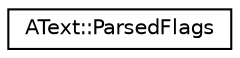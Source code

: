 digraph "Graphical Class Hierarchy"
{
 // LATEX_PDF_SIZE
  edge [fontname="Helvetica",fontsize="10",labelfontname="Helvetica",labelfontsize="10"];
  node [fontname="Helvetica",fontsize="10",shape=record];
  rankdir="LR";
  Node0 [label="AText::ParsedFlags",height=0.2,width=0.4,color="black", fillcolor="white", style="filled",URL="$structAText_1_1ParsedFlags.html",tooltip=" "];
}
